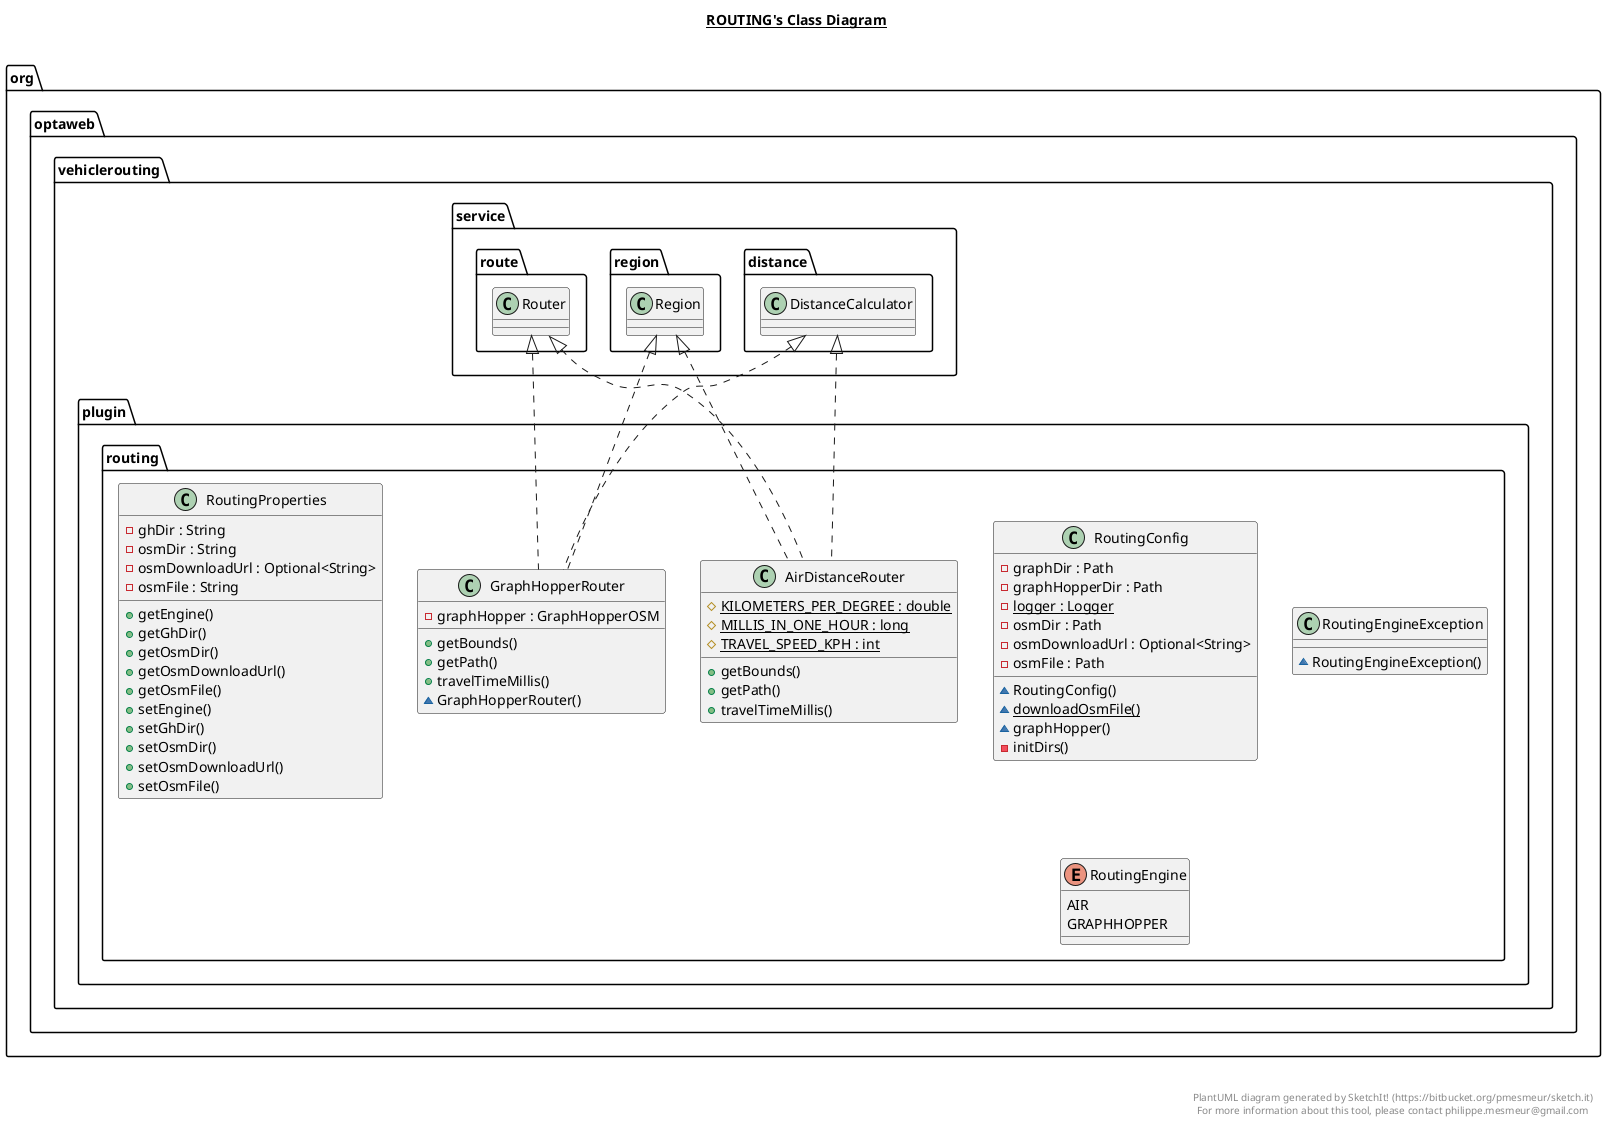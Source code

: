 @startuml

title __ROUTING's Class Diagram__\n

  namespace org.optaweb.vehiclerouting {
    namespace plugin.routing {
      class org.optaweb.vehiclerouting.plugin.routing.AirDistanceRouter {
          {static} # KILOMETERS_PER_DEGREE : double
          {static} # MILLIS_IN_ONE_HOUR : long
          {static} # TRAVEL_SPEED_KPH : int
          + getBounds()
          + getPath()
          + travelTimeMillis()
      }
    }
  }
  

  namespace org.optaweb.vehiclerouting {
    namespace plugin.routing {
      class org.optaweb.vehiclerouting.plugin.routing.GraphHopperRouter {
          - graphHopper : GraphHopperOSM
          + getBounds()
          + getPath()
          + travelTimeMillis()
          ~ GraphHopperRouter()
      }
    }
  }
  

  namespace org.optaweb.vehiclerouting {
    namespace plugin.routing {
      class org.optaweb.vehiclerouting.plugin.routing.RoutingConfig {
          - graphDir : Path
          - graphHopperDir : Path
          {static} - logger : Logger
          - osmDir : Path
          - osmDownloadUrl : Optional<String>
          - osmFile : Path
          ~ RoutingConfig()
          {static} ~ downloadOsmFile()
          ~ graphHopper()
          - initDirs()
      }
    }
  }
  

  namespace org.optaweb.vehiclerouting {
    namespace plugin.routing {
      class org.optaweb.vehiclerouting.plugin.routing.RoutingEngineException {
          ~ RoutingEngineException()
      }
    }
  }
  

  namespace org.optaweb.vehiclerouting {
    namespace plugin.routing {
      class org.optaweb.vehiclerouting.plugin.routing.RoutingProperties {
          - ghDir : String
          - osmDir : String
          - osmDownloadUrl : Optional<String>
          - osmFile : String
          + getEngine()
          + getGhDir()
          + getOsmDir()
          + getOsmDownloadUrl()
          + getOsmFile()
          + setEngine()
          + setGhDir()
          + setOsmDir()
          + setOsmDownloadUrl()
          + setOsmFile()
      }
    }
  }
  

  namespace org.optaweb.vehiclerouting {
    namespace plugin.routing {
      enum RoutingEngine {
        AIR
        GRAPHHOPPER
      }
    }
  }
  

  org.optaweb.vehiclerouting.plugin.routing.AirDistanceRouter .up.|> org.optaweb.vehiclerouting.service.distance.DistanceCalculator
  org.optaweb.vehiclerouting.plugin.routing.AirDistanceRouter .up.|> org.optaweb.vehiclerouting.service.region.Region
  org.optaweb.vehiclerouting.plugin.routing.AirDistanceRouter .up.|> org.optaweb.vehiclerouting.service.route.Router
  org.optaweb.vehiclerouting.plugin.routing.GraphHopperRouter .up.|> org.optaweb.vehiclerouting.service.distance.DistanceCalculator
  org.optaweb.vehiclerouting.plugin.routing.GraphHopperRouter .up.|> org.optaweb.vehiclerouting.service.region.Region
  org.optaweb.vehiclerouting.plugin.routing.GraphHopperRouter .up.|> org.optaweb.vehiclerouting.service.route.Router
  org.optaweb.vehiclerouting.plugin.routing.RoutingProperties o-- org.optaweb.vehiclerouting.plugin.routing.RoutingProperties.RoutingEngine : engine
  org.optaweb.vehiclerouting.plugin.routing.RoutingProperties +-down- org.optaweb.vehiclerouting.plugin.routing.RoutingProperties.RoutingEngine


right footer


PlantUML diagram generated by SketchIt! (https://bitbucket.org/pmesmeur/sketch.it)
For more information about this tool, please contact philippe.mesmeur@gmail.com
endfooter

@enduml
